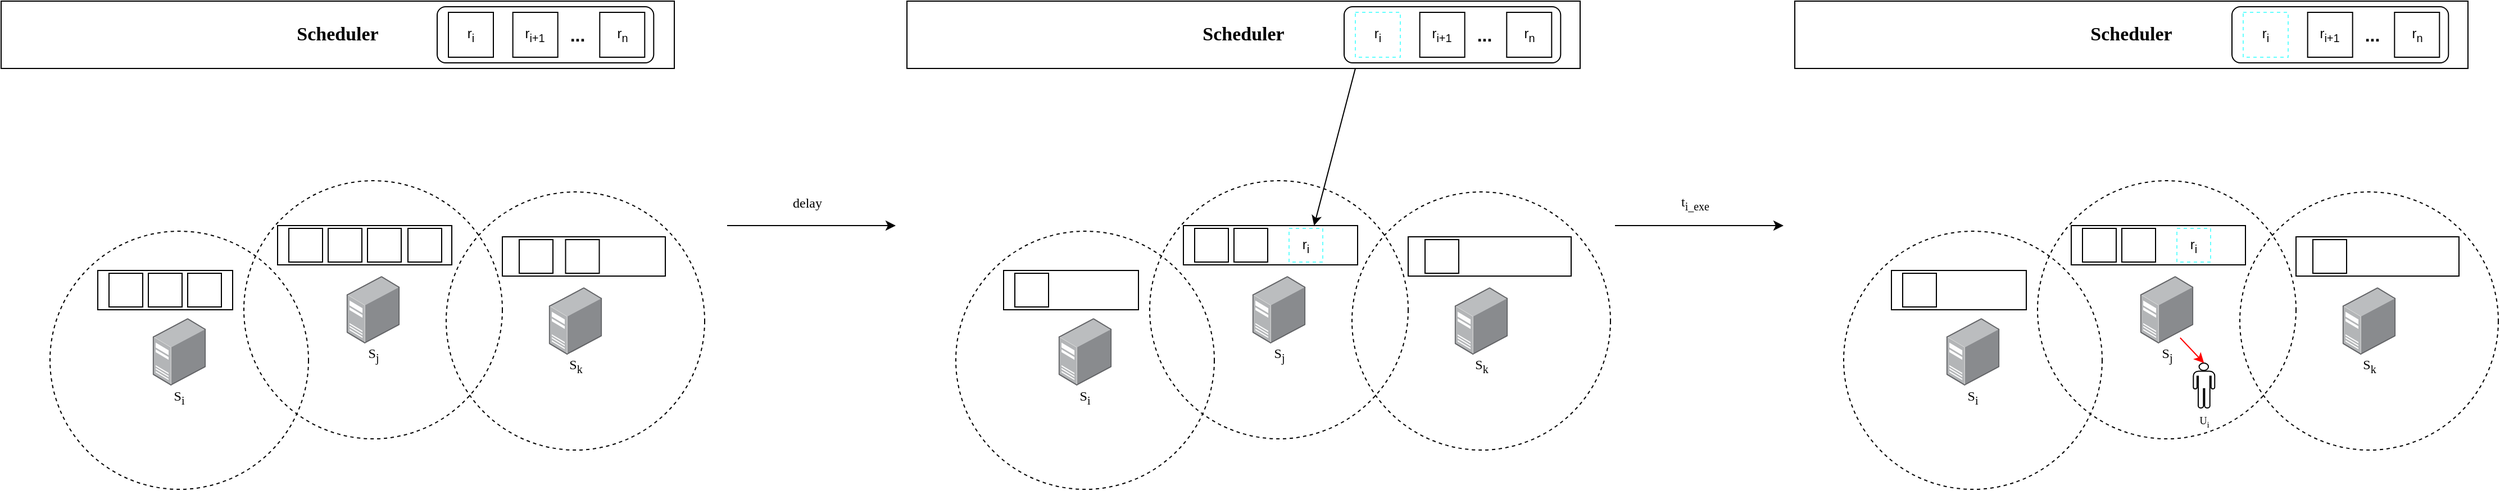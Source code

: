 <mxfile version="24.3.1" type="github">
  <diagram name="第 1 页" id="PMoVGaUA7Uy-ihZJWEPC">
    <mxGraphModel dx="1661" dy="659" grid="1" gridSize="10" guides="1" tooltips="1" connect="1" arrows="1" fold="1" page="1" pageScale="1" pageWidth="827" pageHeight="1169" math="0" shadow="0">
      <root>
        <mxCell id="0" />
        <mxCell id="1" parent="0" />
        <mxCell id="Rfd3X92rq1UrhuwKcy-7-62" value="" style="ellipse;whiteSpace=wrap;html=1;aspect=fixed;dashed=1;fillColor=none;" vertex="1" parent="1">
          <mxGeometry x="510" y="210" width="230" height="230" as="geometry" />
        </mxCell>
        <mxCell id="Rfd3X92rq1UrhuwKcy-7-61" value="" style="ellipse;whiteSpace=wrap;html=1;aspect=fixed;dashed=1;fillColor=none;" vertex="1" parent="1">
          <mxGeometry x="330" y="200" width="230" height="230" as="geometry" />
        </mxCell>
        <mxCell id="Rfd3X92rq1UrhuwKcy-7-60" value="" style="ellipse;whiteSpace=wrap;html=1;aspect=fixed;dashed=1;fillColor=none;" vertex="1" parent="1">
          <mxGeometry x="157.5" y="245" width="230" height="230" as="geometry" />
        </mxCell>
        <mxCell id="Rfd3X92rq1UrhuwKcy-7-2" value="&lt;font size=&quot;1&quot; face=&quot;Times New Roman&quot; style=&quot;&quot;&gt;&lt;b style=&quot;font-size: 17px;&quot;&gt;Scheduler&lt;/b&gt;&lt;/font&gt;" style="rounded=0;whiteSpace=wrap;html=1;" vertex="1" parent="1">
          <mxGeometry x="114" y="40" width="599" height="60" as="geometry" />
        </mxCell>
        <mxCell id="Rfd3X92rq1UrhuwKcy-7-3" value="" style="image;points=[];aspect=fixed;html=1;align=center;shadow=0;dashed=0;image=img/lib/allied_telesis/computer_and_terminals/Server_Desktop.svg;" vertex="1" parent="1">
          <mxGeometry x="421.33" y="285" width="47.33" height="60" as="geometry" />
        </mxCell>
        <mxCell id="Rfd3X92rq1UrhuwKcy-7-4" value="" style="image;points=[];aspect=fixed;html=1;align=center;shadow=0;dashed=0;image=img/lib/allied_telesis/computer_and_terminals/Server_Desktop.svg;" vertex="1" parent="1">
          <mxGeometry x="601.33" y="295" width="47.33" height="60" as="geometry" />
        </mxCell>
        <mxCell id="Rfd3X92rq1UrhuwKcy-7-6" value="" style="image;points=[];aspect=fixed;html=1;align=center;shadow=0;dashed=0;image=img/lib/allied_telesis/computer_and_terminals/Server_Desktop.svg;" vertex="1" parent="1">
          <mxGeometry x="248.83" y="322.5" width="47.33" height="60" as="geometry" />
        </mxCell>
        <mxCell id="Rfd3X92rq1UrhuwKcy-7-40" value="" style="group" vertex="1" connectable="0" parent="1">
          <mxGeometry x="502" y="45" width="192.66" height="50" as="geometry" />
        </mxCell>
        <mxCell id="Rfd3X92rq1UrhuwKcy-7-30" value="" style="rounded=1;whiteSpace=wrap;html=1;" vertex="1" parent="Rfd3X92rq1UrhuwKcy-7-40">
          <mxGeometry width="192.66" height="50" as="geometry" />
        </mxCell>
        <mxCell id="Rfd3X92rq1UrhuwKcy-7-32" value="r&lt;sub&gt;i&lt;/sub&gt;" style="whiteSpace=wrap;html=1;aspect=fixed;fillColor=none;strokeColor=#000000;" vertex="1" parent="Rfd3X92rq1UrhuwKcy-7-40">
          <mxGeometry x="10.0" y="5" width="40" height="40" as="geometry" />
        </mxCell>
        <mxCell id="Rfd3X92rq1UrhuwKcy-7-33" value="r&lt;sub&gt;i+1&lt;/sub&gt;" style="whiteSpace=wrap;html=1;aspect=fixed;" vertex="1" parent="Rfd3X92rq1UrhuwKcy-7-40">
          <mxGeometry x="67.33" y="5" width="40" height="40" as="geometry" />
        </mxCell>
        <mxCell id="Rfd3X92rq1UrhuwKcy-7-34" value="r&lt;sub&gt;n&lt;/sub&gt;" style="whiteSpace=wrap;html=1;aspect=fixed;" vertex="1" parent="Rfd3X92rq1UrhuwKcy-7-40">
          <mxGeometry x="144.66" y="5" width="40" height="40" as="geometry" />
        </mxCell>
        <mxCell id="Rfd3X92rq1UrhuwKcy-7-35" value="&lt;b&gt;&lt;font style=&quot;font-size: 16px;&quot;&gt;...&lt;/font&gt;&lt;/b&gt;" style="text;strokeColor=none;align=center;fillColor=none;html=1;verticalAlign=middle;whiteSpace=wrap;rounded=0;" vertex="1" parent="Rfd3X92rq1UrhuwKcy-7-40">
          <mxGeometry x="104.66" y="18.75" width="40" height="12.5" as="geometry" />
        </mxCell>
        <mxCell id="Rfd3X92rq1UrhuwKcy-7-63" value="&lt;font face=&quot;Times New Roman&quot;&gt;S&lt;sub&gt;i&lt;/sub&gt;&lt;/font&gt;" style="text;strokeColor=none;align=center;fillColor=none;html=1;verticalAlign=middle;whiteSpace=wrap;rounded=0;" vertex="1" parent="1">
          <mxGeometry x="251.25" y="382.5" width="42.5" height="20" as="geometry" />
        </mxCell>
        <mxCell id="Rfd3X92rq1UrhuwKcy-7-64" value="&lt;font face=&quot;Times New Roman&quot;&gt;S&lt;sub&gt;j&lt;/sub&gt;&lt;/font&gt;" style="text;strokeColor=none;align=center;fillColor=none;html=1;verticalAlign=middle;whiteSpace=wrap;rounded=0;" vertex="1" parent="1">
          <mxGeometry x="423.75" y="345" width="42.5" height="20" as="geometry" />
        </mxCell>
        <mxCell id="Rfd3X92rq1UrhuwKcy-7-65" value="&lt;font face=&quot;Times New Roman&quot;&gt;S&lt;sub&gt;k&lt;/sub&gt;&lt;/font&gt;" style="text;strokeColor=none;align=center;fillColor=none;html=1;verticalAlign=middle;whiteSpace=wrap;rounded=0;" vertex="1" parent="1">
          <mxGeometry x="603.75" y="355" width="42.5" height="20" as="geometry" />
        </mxCell>
        <mxCell id="Rfd3X92rq1UrhuwKcy-7-81" value="" style="rounded=0;whiteSpace=wrap;html=1;" vertex="1" parent="1">
          <mxGeometry x="200" y="280" width="120" height="35" as="geometry" />
        </mxCell>
        <mxCell id="Rfd3X92rq1UrhuwKcy-7-82" value="" style="whiteSpace=wrap;html=1;aspect=fixed;" vertex="1" parent="1">
          <mxGeometry x="210" y="282.5" width="30" height="30" as="geometry" />
        </mxCell>
        <mxCell id="Rfd3X92rq1UrhuwKcy-7-83" value="" style="whiteSpace=wrap;html=1;aspect=fixed;" vertex="1" parent="1">
          <mxGeometry x="245" y="282.5" width="30" height="30" as="geometry" />
        </mxCell>
        <mxCell id="Rfd3X92rq1UrhuwKcy-7-84" value="" style="whiteSpace=wrap;html=1;aspect=fixed;" vertex="1" parent="1">
          <mxGeometry x="280" y="282.5" width="30" height="30" as="geometry" />
        </mxCell>
        <mxCell id="Rfd3X92rq1UrhuwKcy-7-85" value="" style="rounded=0;whiteSpace=wrap;html=1;" vertex="1" parent="1">
          <mxGeometry x="360" y="240" width="155" height="35" as="geometry" />
        </mxCell>
        <mxCell id="Rfd3X92rq1UrhuwKcy-7-86" value="" style="whiteSpace=wrap;html=1;aspect=fixed;" vertex="1" parent="1">
          <mxGeometry x="370" y="242.5" width="30" height="30" as="geometry" />
        </mxCell>
        <mxCell id="Rfd3X92rq1UrhuwKcy-7-87" value="" style="whiteSpace=wrap;html=1;aspect=fixed;" vertex="1" parent="1">
          <mxGeometry x="405" y="242.5" width="30" height="30" as="geometry" />
        </mxCell>
        <mxCell id="Rfd3X92rq1UrhuwKcy-7-88" value="" style="whiteSpace=wrap;html=1;aspect=fixed;" vertex="1" parent="1">
          <mxGeometry x="440" y="242.5" width="30" height="30" as="geometry" />
        </mxCell>
        <mxCell id="Rfd3X92rq1UrhuwKcy-7-89" value="" style="whiteSpace=wrap;html=1;aspect=fixed;" vertex="1" parent="1">
          <mxGeometry x="476" y="242.5" width="30" height="30" as="geometry" />
        </mxCell>
        <mxCell id="Rfd3X92rq1UrhuwKcy-7-91" value="" style="rounded=0;whiteSpace=wrap;html=1;" vertex="1" parent="1">
          <mxGeometry x="560" y="250" width="145" height="35" as="geometry" />
        </mxCell>
        <mxCell id="Rfd3X92rq1UrhuwKcy-7-92" value="" style="whiteSpace=wrap;html=1;aspect=fixed;" vertex="1" parent="1">
          <mxGeometry x="575" y="252.5" width="30" height="30" as="geometry" />
        </mxCell>
        <mxCell id="Rfd3X92rq1UrhuwKcy-7-93" value="" style="whiteSpace=wrap;html=1;aspect=fixed;" vertex="1" parent="1">
          <mxGeometry x="616.25" y="252.5" width="30" height="30" as="geometry" />
        </mxCell>
        <mxCell id="Rfd3X92rq1UrhuwKcy-7-195" value="" style="ellipse;whiteSpace=wrap;html=1;aspect=fixed;dashed=1;fillColor=none;" vertex="1" parent="1">
          <mxGeometry x="1316" y="210" width="230" height="230" as="geometry" />
        </mxCell>
        <mxCell id="Rfd3X92rq1UrhuwKcy-7-196" value="" style="ellipse;whiteSpace=wrap;html=1;aspect=fixed;dashed=1;fillColor=none;" vertex="1" parent="1">
          <mxGeometry x="1136" y="200" width="230" height="230" as="geometry" />
        </mxCell>
        <mxCell id="Rfd3X92rq1UrhuwKcy-7-197" value="" style="ellipse;whiteSpace=wrap;html=1;aspect=fixed;dashed=1;fillColor=none;" vertex="1" parent="1">
          <mxGeometry x="963.5" y="245" width="230" height="230" as="geometry" />
        </mxCell>
        <mxCell id="Rfd3X92rq1UrhuwKcy-7-198" value="&lt;font size=&quot;1&quot; face=&quot;Times New Roman&quot; style=&quot;&quot;&gt;&lt;b style=&quot;font-size: 17px;&quot;&gt;Scheduler&lt;/b&gt;&lt;/font&gt;" style="rounded=0;whiteSpace=wrap;html=1;" vertex="1" parent="1">
          <mxGeometry x="920" y="40" width="599" height="60" as="geometry" />
        </mxCell>
        <mxCell id="Rfd3X92rq1UrhuwKcy-7-199" value="" style="image;points=[];aspect=fixed;html=1;align=center;shadow=0;dashed=0;image=img/lib/allied_telesis/computer_and_terminals/Server_Desktop.svg;" vertex="1" parent="1">
          <mxGeometry x="1227.33" y="285" width="47.33" height="60" as="geometry" />
        </mxCell>
        <mxCell id="Rfd3X92rq1UrhuwKcy-7-200" value="" style="image;points=[];aspect=fixed;html=1;align=center;shadow=0;dashed=0;image=img/lib/allied_telesis/computer_and_terminals/Server_Desktop.svg;" vertex="1" parent="1">
          <mxGeometry x="1407.33" y="295" width="47.33" height="60" as="geometry" />
        </mxCell>
        <mxCell id="Rfd3X92rq1UrhuwKcy-7-201" value="" style="image;points=[];aspect=fixed;html=1;align=center;shadow=0;dashed=0;image=img/lib/allied_telesis/computer_and_terminals/Server_Desktop.svg;" vertex="1" parent="1">
          <mxGeometry x="1054.83" y="322.5" width="47.33" height="60" as="geometry" />
        </mxCell>
        <mxCell id="Rfd3X92rq1UrhuwKcy-7-208" value="&lt;font face=&quot;Times New Roman&quot;&gt;S&lt;sub&gt;i&lt;/sub&gt;&lt;/font&gt;" style="text;strokeColor=none;align=center;fillColor=none;html=1;verticalAlign=middle;whiteSpace=wrap;rounded=0;" vertex="1" parent="1">
          <mxGeometry x="1057.25" y="382.5" width="42.5" height="20" as="geometry" />
        </mxCell>
        <mxCell id="Rfd3X92rq1UrhuwKcy-7-209" value="&lt;font face=&quot;Times New Roman&quot;&gt;S&lt;sub&gt;j&lt;/sub&gt;&lt;/font&gt;" style="text;strokeColor=none;align=center;fillColor=none;html=1;verticalAlign=middle;whiteSpace=wrap;rounded=0;" vertex="1" parent="1">
          <mxGeometry x="1229.75" y="345" width="42.5" height="20" as="geometry" />
        </mxCell>
        <mxCell id="Rfd3X92rq1UrhuwKcy-7-210" value="&lt;font face=&quot;Times New Roman&quot;&gt;S&lt;sub&gt;k&lt;/sub&gt;&lt;/font&gt;" style="text;strokeColor=none;align=center;fillColor=none;html=1;verticalAlign=middle;whiteSpace=wrap;rounded=0;" vertex="1" parent="1">
          <mxGeometry x="1409.75" y="355" width="42.5" height="20" as="geometry" />
        </mxCell>
        <mxCell id="Rfd3X92rq1UrhuwKcy-7-211" value="" style="rounded=0;whiteSpace=wrap;html=1;" vertex="1" parent="1">
          <mxGeometry x="1006" y="280" width="120" height="35" as="geometry" />
        </mxCell>
        <mxCell id="Rfd3X92rq1UrhuwKcy-7-212" value="" style="whiteSpace=wrap;html=1;aspect=fixed;" vertex="1" parent="1">
          <mxGeometry x="1016" y="282.5" width="30" height="30" as="geometry" />
        </mxCell>
        <mxCell id="Rfd3X92rq1UrhuwKcy-7-215" value="" style="rounded=0;whiteSpace=wrap;html=1;" vertex="1" parent="1">
          <mxGeometry x="1166" y="240" width="155" height="35" as="geometry" />
        </mxCell>
        <mxCell id="Rfd3X92rq1UrhuwKcy-7-216" value="" style="whiteSpace=wrap;html=1;aspect=fixed;" vertex="1" parent="1">
          <mxGeometry x="1176" y="242.5" width="30" height="30" as="geometry" />
        </mxCell>
        <mxCell id="Rfd3X92rq1UrhuwKcy-7-217" value="" style="whiteSpace=wrap;html=1;aspect=fixed;" vertex="1" parent="1">
          <mxGeometry x="1211" y="242.5" width="30" height="30" as="geometry" />
        </mxCell>
        <mxCell id="Rfd3X92rq1UrhuwKcy-7-220" value="" style="rounded=0;whiteSpace=wrap;html=1;" vertex="1" parent="1">
          <mxGeometry x="1366" y="250" width="145" height="35" as="geometry" />
        </mxCell>
        <mxCell id="Rfd3X92rq1UrhuwKcy-7-221" value="" style="whiteSpace=wrap;html=1;aspect=fixed;" vertex="1" parent="1">
          <mxGeometry x="1381" y="252.5" width="30" height="30" as="geometry" />
        </mxCell>
        <mxCell id="Rfd3X92rq1UrhuwKcy-7-225" value="" style="endArrow=classic;html=1;rounded=0;" edge="1" parent="1">
          <mxGeometry width="50" height="50" relative="1" as="geometry">
            <mxPoint x="760" y="240" as="sourcePoint" />
            <mxPoint x="910" y="240" as="targetPoint" />
          </mxGeometry>
        </mxCell>
        <mxCell id="Rfd3X92rq1UrhuwKcy-7-226" value="&lt;font face=&quot;Times New Roman&quot;&gt;delay&lt;/font&gt;" style="text;strokeColor=none;align=center;fillColor=none;html=1;verticalAlign=middle;whiteSpace=wrap;rounded=0;" vertex="1" parent="1">
          <mxGeometry x="810" y="210" width="42.5" height="20" as="geometry" />
        </mxCell>
        <mxCell id="Rfd3X92rq1UrhuwKcy-7-233" value="" style="group" vertex="1" connectable="0" parent="1">
          <mxGeometry x="1309" y="45" width="192.66" height="50" as="geometry" />
        </mxCell>
        <mxCell id="Rfd3X92rq1UrhuwKcy-7-234" value="" style="rounded=1;whiteSpace=wrap;html=1;" vertex="1" parent="Rfd3X92rq1UrhuwKcy-7-233">
          <mxGeometry width="192.66" height="50" as="geometry" />
        </mxCell>
        <mxCell id="Rfd3X92rq1UrhuwKcy-7-235" value="r&lt;sub&gt;i&lt;/sub&gt;" style="whiteSpace=wrap;html=1;aspect=fixed;fillColor=none;strokeColor=#66FFFF;dashed=1;" vertex="1" parent="Rfd3X92rq1UrhuwKcy-7-233">
          <mxGeometry x="10.0" y="5" width="40" height="40" as="geometry" />
        </mxCell>
        <mxCell id="Rfd3X92rq1UrhuwKcy-7-236" value="r&lt;sub&gt;i+1&lt;/sub&gt;" style="whiteSpace=wrap;html=1;aspect=fixed;" vertex="1" parent="Rfd3X92rq1UrhuwKcy-7-233">
          <mxGeometry x="67.33" y="5" width="40" height="40" as="geometry" />
        </mxCell>
        <mxCell id="Rfd3X92rq1UrhuwKcy-7-237" value="r&lt;sub&gt;n&lt;/sub&gt;" style="whiteSpace=wrap;html=1;aspect=fixed;" vertex="1" parent="Rfd3X92rq1UrhuwKcy-7-233">
          <mxGeometry x="144.66" y="5" width="40" height="40" as="geometry" />
        </mxCell>
        <mxCell id="Rfd3X92rq1UrhuwKcy-7-238" value="&lt;b&gt;&lt;font style=&quot;font-size: 16px;&quot;&gt;...&lt;/font&gt;&lt;/b&gt;" style="text;strokeColor=none;align=center;fillColor=none;html=1;verticalAlign=middle;whiteSpace=wrap;rounded=0;" vertex="1" parent="Rfd3X92rq1UrhuwKcy-7-233">
          <mxGeometry x="104.66" y="18.75" width="40" height="12.5" as="geometry" />
        </mxCell>
        <mxCell id="Rfd3X92rq1UrhuwKcy-7-240" value="" style="endArrow=classic;html=1;rounded=0;entryX=0.75;entryY=0;entryDx=0;entryDy=0;" edge="1" parent="Rfd3X92rq1UrhuwKcy-7-233" target="Rfd3X92rq1UrhuwKcy-7-215">
          <mxGeometry width="50" height="50" relative="1" as="geometry">
            <mxPoint x="10" y="55" as="sourcePoint" />
            <mxPoint x="60" y="5" as="targetPoint" />
          </mxGeometry>
        </mxCell>
        <mxCell id="Rfd3X92rq1UrhuwKcy-7-239" value="r&lt;sub&gt;i&lt;/sub&gt;" style="whiteSpace=wrap;html=1;aspect=fixed;strokeColor=#66FFFF;dashed=1;" vertex="1" parent="1">
          <mxGeometry x="1260" y="242.5" width="30" height="30" as="geometry" />
        </mxCell>
        <mxCell id="Rfd3X92rq1UrhuwKcy-7-241" value="" style="ellipse;whiteSpace=wrap;html=1;aspect=fixed;dashed=1;fillColor=none;" vertex="1" parent="1">
          <mxGeometry x="2106" y="210" width="230" height="230" as="geometry" />
        </mxCell>
        <mxCell id="Rfd3X92rq1UrhuwKcy-7-242" value="" style="ellipse;whiteSpace=wrap;html=1;aspect=fixed;dashed=1;fillColor=none;" vertex="1" parent="1">
          <mxGeometry x="1926" y="200" width="230" height="230" as="geometry" />
        </mxCell>
        <mxCell id="Rfd3X92rq1UrhuwKcy-7-243" value="" style="ellipse;whiteSpace=wrap;html=1;aspect=fixed;dashed=1;fillColor=none;" vertex="1" parent="1">
          <mxGeometry x="1753.5" y="245" width="230" height="230" as="geometry" />
        </mxCell>
        <mxCell id="Rfd3X92rq1UrhuwKcy-7-244" value="&lt;font size=&quot;1&quot; face=&quot;Times New Roman&quot; style=&quot;&quot;&gt;&lt;b style=&quot;font-size: 17px;&quot;&gt;Scheduler&lt;/b&gt;&lt;/font&gt;" style="rounded=0;whiteSpace=wrap;html=1;" vertex="1" parent="1">
          <mxGeometry x="1710" y="40" width="599" height="60" as="geometry" />
        </mxCell>
        <mxCell id="Rfd3X92rq1UrhuwKcy-7-245" value="" style="image;points=[];aspect=fixed;html=1;align=center;shadow=0;dashed=0;image=img/lib/allied_telesis/computer_and_terminals/Server_Desktop.svg;" vertex="1" parent="1">
          <mxGeometry x="2017.33" y="285" width="47.33" height="60" as="geometry" />
        </mxCell>
        <mxCell id="Rfd3X92rq1UrhuwKcy-7-246" value="" style="image;points=[];aspect=fixed;html=1;align=center;shadow=0;dashed=0;image=img/lib/allied_telesis/computer_and_terminals/Server_Desktop.svg;" vertex="1" parent="1">
          <mxGeometry x="2197.33" y="295" width="47.33" height="60" as="geometry" />
        </mxCell>
        <mxCell id="Rfd3X92rq1UrhuwKcy-7-247" value="" style="image;points=[];aspect=fixed;html=1;align=center;shadow=0;dashed=0;image=img/lib/allied_telesis/computer_and_terminals/Server_Desktop.svg;" vertex="1" parent="1">
          <mxGeometry x="1844.83" y="322.5" width="47.33" height="60" as="geometry" />
        </mxCell>
        <mxCell id="Rfd3X92rq1UrhuwKcy-7-248" value="&lt;font face=&quot;Times New Roman&quot;&gt;S&lt;sub&gt;i&lt;/sub&gt;&lt;/font&gt;" style="text;strokeColor=none;align=center;fillColor=none;html=1;verticalAlign=middle;whiteSpace=wrap;rounded=0;" vertex="1" parent="1">
          <mxGeometry x="1847.25" y="382.5" width="42.5" height="20" as="geometry" />
        </mxCell>
        <mxCell id="Rfd3X92rq1UrhuwKcy-7-249" value="&lt;font face=&quot;Times New Roman&quot;&gt;S&lt;sub&gt;j&lt;/sub&gt;&lt;/font&gt;" style="text;strokeColor=none;align=center;fillColor=none;html=1;verticalAlign=middle;whiteSpace=wrap;rounded=0;" vertex="1" parent="1">
          <mxGeometry x="2019.75" y="345" width="42.5" height="20" as="geometry" />
        </mxCell>
        <mxCell id="Rfd3X92rq1UrhuwKcy-7-250" value="&lt;font face=&quot;Times New Roman&quot;&gt;S&lt;sub&gt;k&lt;/sub&gt;&lt;/font&gt;" style="text;strokeColor=none;align=center;fillColor=none;html=1;verticalAlign=middle;whiteSpace=wrap;rounded=0;" vertex="1" parent="1">
          <mxGeometry x="2199.75" y="355" width="42.5" height="20" as="geometry" />
        </mxCell>
        <mxCell id="Rfd3X92rq1UrhuwKcy-7-251" value="" style="rounded=0;whiteSpace=wrap;html=1;" vertex="1" parent="1">
          <mxGeometry x="1796" y="280" width="120" height="35" as="geometry" />
        </mxCell>
        <mxCell id="Rfd3X92rq1UrhuwKcy-7-252" value="" style="whiteSpace=wrap;html=1;aspect=fixed;" vertex="1" parent="1">
          <mxGeometry x="1806" y="282.5" width="30" height="30" as="geometry" />
        </mxCell>
        <mxCell id="Rfd3X92rq1UrhuwKcy-7-253" value="" style="rounded=0;whiteSpace=wrap;html=1;" vertex="1" parent="1">
          <mxGeometry x="1956" y="240" width="155" height="35" as="geometry" />
        </mxCell>
        <mxCell id="Rfd3X92rq1UrhuwKcy-7-254" value="" style="whiteSpace=wrap;html=1;aspect=fixed;" vertex="1" parent="1">
          <mxGeometry x="1966" y="242.5" width="30" height="30" as="geometry" />
        </mxCell>
        <mxCell id="Rfd3X92rq1UrhuwKcy-7-255" value="" style="whiteSpace=wrap;html=1;aspect=fixed;" vertex="1" parent="1">
          <mxGeometry x="2001" y="242.5" width="30" height="30" as="geometry" />
        </mxCell>
        <mxCell id="Rfd3X92rq1UrhuwKcy-7-256" value="" style="rounded=0;whiteSpace=wrap;html=1;" vertex="1" parent="1">
          <mxGeometry x="2156" y="250" width="145" height="35" as="geometry" />
        </mxCell>
        <mxCell id="Rfd3X92rq1UrhuwKcy-7-257" value="" style="whiteSpace=wrap;html=1;aspect=fixed;" vertex="1" parent="1">
          <mxGeometry x="2171" y="252.5" width="30" height="30" as="geometry" />
        </mxCell>
        <mxCell id="Rfd3X92rq1UrhuwKcy-7-258" value="" style="endArrow=classic;html=1;rounded=0;" edge="1" parent="1">
          <mxGeometry width="50" height="50" relative="1" as="geometry">
            <mxPoint x="1550" y="240" as="sourcePoint" />
            <mxPoint x="1700" y="240" as="targetPoint" />
          </mxGeometry>
        </mxCell>
        <mxCell id="Rfd3X92rq1UrhuwKcy-7-259" value="&lt;font face=&quot;Times New Roman&quot;&gt;t&lt;sub&gt;i_exe&lt;/sub&gt;&lt;/font&gt;" style="text;strokeColor=none;align=center;fillColor=none;html=1;verticalAlign=middle;whiteSpace=wrap;rounded=0;" vertex="1" parent="1">
          <mxGeometry x="1600" y="210" width="42.5" height="20" as="geometry" />
        </mxCell>
        <mxCell id="Rfd3X92rq1UrhuwKcy-7-260" value="" style="group" vertex="1" connectable="0" parent="1">
          <mxGeometry x="2099" y="45" width="192.66" height="50" as="geometry" />
        </mxCell>
        <mxCell id="Rfd3X92rq1UrhuwKcy-7-261" value="" style="rounded=1;whiteSpace=wrap;html=1;" vertex="1" parent="Rfd3X92rq1UrhuwKcy-7-260">
          <mxGeometry width="192.66" height="50" as="geometry" />
        </mxCell>
        <mxCell id="Rfd3X92rq1UrhuwKcy-7-262" value="r&lt;sub&gt;i&lt;/sub&gt;" style="whiteSpace=wrap;html=1;aspect=fixed;fillColor=none;strokeColor=#66FFFF;dashed=1;" vertex="1" parent="Rfd3X92rq1UrhuwKcy-7-260">
          <mxGeometry x="10.0" y="5" width="40" height="40" as="geometry" />
        </mxCell>
        <mxCell id="Rfd3X92rq1UrhuwKcy-7-263" value="r&lt;sub&gt;i+1&lt;/sub&gt;" style="whiteSpace=wrap;html=1;aspect=fixed;" vertex="1" parent="Rfd3X92rq1UrhuwKcy-7-260">
          <mxGeometry x="67.33" y="5" width="40" height="40" as="geometry" />
        </mxCell>
        <mxCell id="Rfd3X92rq1UrhuwKcy-7-264" value="r&lt;sub&gt;n&lt;/sub&gt;" style="whiteSpace=wrap;html=1;aspect=fixed;" vertex="1" parent="Rfd3X92rq1UrhuwKcy-7-260">
          <mxGeometry x="144.66" y="5" width="40" height="40" as="geometry" />
        </mxCell>
        <mxCell id="Rfd3X92rq1UrhuwKcy-7-265" value="&lt;b&gt;&lt;font style=&quot;font-size: 16px;&quot;&gt;...&lt;/font&gt;&lt;/b&gt;" style="text;strokeColor=none;align=center;fillColor=none;html=1;verticalAlign=middle;whiteSpace=wrap;rounded=0;" vertex="1" parent="Rfd3X92rq1UrhuwKcy-7-260">
          <mxGeometry x="104.66" y="18.75" width="40" height="12.5" as="geometry" />
        </mxCell>
        <mxCell id="Rfd3X92rq1UrhuwKcy-7-267" value="r&lt;sub&gt;i&lt;/sub&gt;" style="whiteSpace=wrap;html=1;aspect=fixed;strokeColor=#66FFFF;dashed=1;" vertex="1" parent="1">
          <mxGeometry x="2050" y="242.5" width="30" height="30" as="geometry" />
        </mxCell>
        <mxCell id="Rfd3X92rq1UrhuwKcy-7-268" value="" style="shape=mxgraph.signs.people.man_1;html=1;pointerEvents=1;fillColor=none;strokeColor=default;verticalLabelPosition=bottom;verticalAlign=top;align=center;sketch=0;" vertex="1" parent="1">
          <mxGeometry x="2064.66" y="362.5" width="19" height="40" as="geometry" />
        </mxCell>
        <mxCell id="Rfd3X92rq1UrhuwKcy-7-269" value="&lt;font style=&quot;font-size: 9px;&quot; face=&quot;Times New Roman&quot;&gt;U&lt;sub&gt;i&lt;/sub&gt;&lt;/font&gt;" style="text;strokeColor=none;align=center;fillColor=none;html=1;verticalAlign=middle;whiteSpace=wrap;rounded=0;" vertex="1" parent="1">
          <mxGeometry x="2052.91" y="402.5" width="42.5" height="20" as="geometry" />
        </mxCell>
        <mxCell id="Rfd3X92rq1UrhuwKcy-7-270" value="" style="endArrow=classic;html=1;rounded=0;entryX=0.5;entryY=0;entryDx=0;entryDy=0;entryPerimeter=0;strokeColor=#FF0000;" edge="1" parent="1" target="Rfd3X92rq1UrhuwKcy-7-268">
          <mxGeometry width="50" height="50" relative="1" as="geometry">
            <mxPoint x="2052.91" y="340" as="sourcePoint" />
            <mxPoint x="2102.91" y="290" as="targetPoint" />
          </mxGeometry>
        </mxCell>
      </root>
    </mxGraphModel>
  </diagram>
</mxfile>
